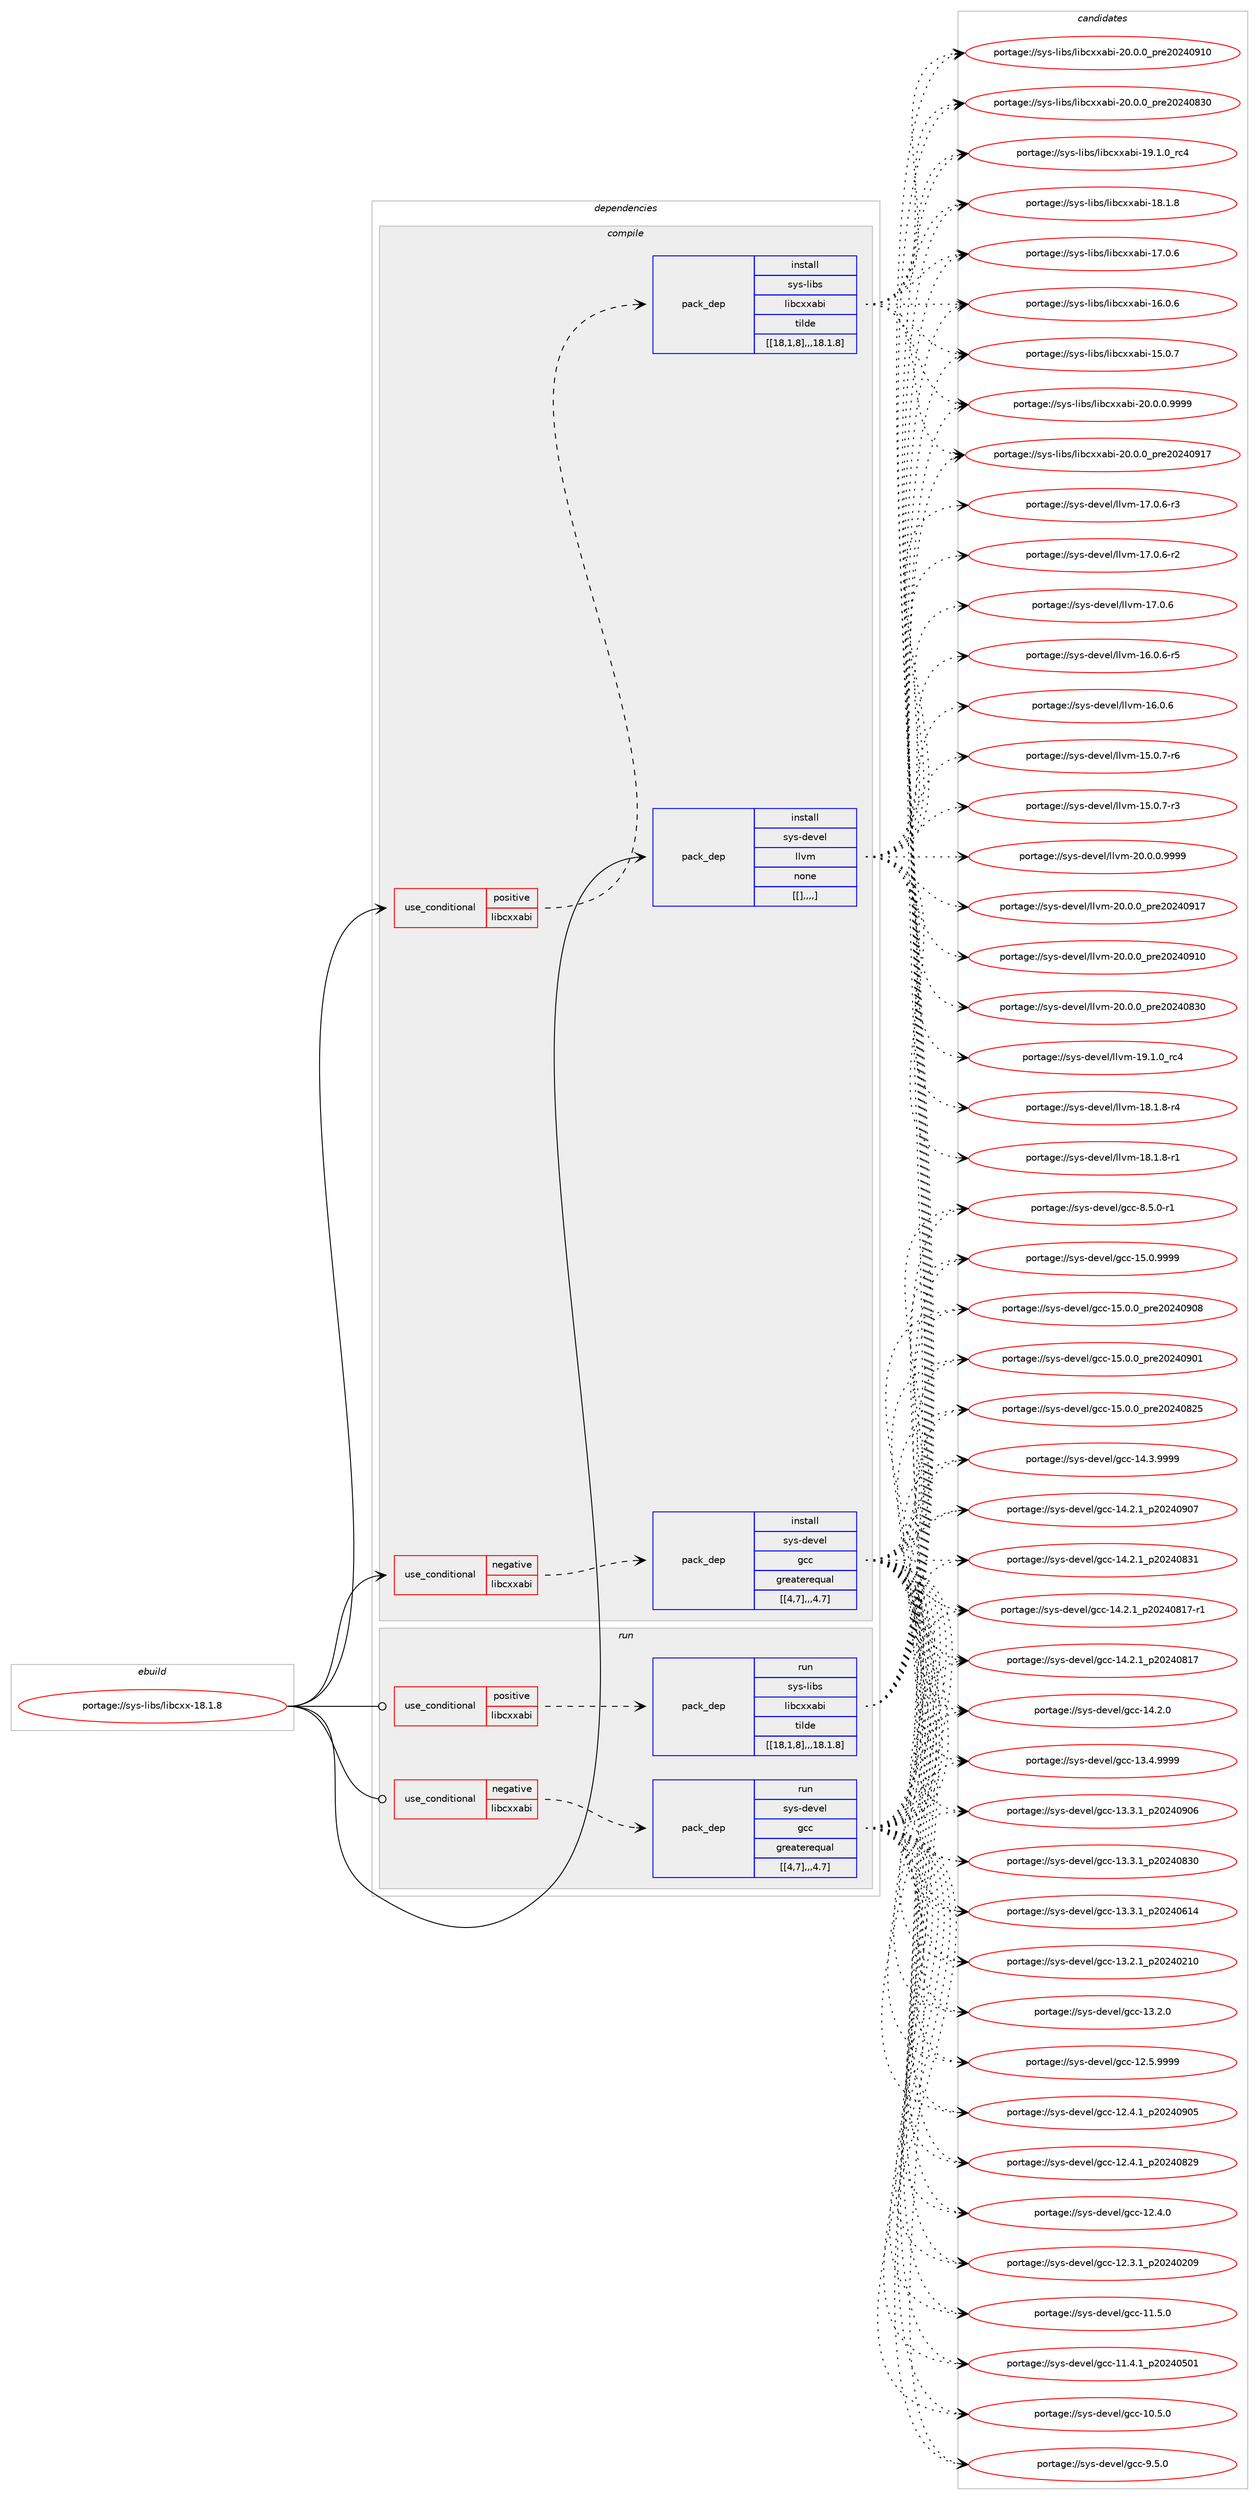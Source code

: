 digraph prolog {

# *************
# Graph options
# *************

newrank=true;
concentrate=true;
compound=true;
graph [rankdir=LR,fontname=Helvetica,fontsize=10,ranksep=1.5];#, ranksep=2.5, nodesep=0.2];
edge  [arrowhead=vee];
node  [fontname=Helvetica,fontsize=10];

# **********
# The ebuild
# **********

subgraph cluster_leftcol {
color=gray;
label=<<i>ebuild</i>>;
id [label="portage://sys-libs/libcxx-18.1.8", color=red, width=4, href="../sys-libs/libcxx-18.1.8.svg"];
}

# ****************
# The dependencies
# ****************

subgraph cluster_midcol {
color=gray;
label=<<i>dependencies</i>>;
subgraph cluster_compile {
fillcolor="#eeeeee";
style=filled;
label=<<i>compile</i>>;
subgraph cond122256 {
dependency459095 [label=<<TABLE BORDER="0" CELLBORDER="1" CELLSPACING="0" CELLPADDING="4"><TR><TD ROWSPAN="3" CELLPADDING="10">use_conditional</TD></TR><TR><TD>negative</TD></TR><TR><TD>libcxxabi</TD></TR></TABLE>>, shape=none, color=red];
subgraph pack333725 {
dependency459096 [label=<<TABLE BORDER="0" CELLBORDER="1" CELLSPACING="0" CELLPADDING="4" WIDTH="220"><TR><TD ROWSPAN="6" CELLPADDING="30">pack_dep</TD></TR><TR><TD WIDTH="110">install</TD></TR><TR><TD>sys-devel</TD></TR><TR><TD>gcc</TD></TR><TR><TD>greaterequal</TD></TR><TR><TD>[[4,7],,,4.7]</TD></TR></TABLE>>, shape=none, color=blue];
}
dependency459095:e -> dependency459096:w [weight=20,style="dashed",arrowhead="vee"];
}
id:e -> dependency459095:w [weight=20,style="solid",arrowhead="vee"];
subgraph cond122257 {
dependency459097 [label=<<TABLE BORDER="0" CELLBORDER="1" CELLSPACING="0" CELLPADDING="4"><TR><TD ROWSPAN="3" CELLPADDING="10">use_conditional</TD></TR><TR><TD>positive</TD></TR><TR><TD>libcxxabi</TD></TR></TABLE>>, shape=none, color=red];
subgraph pack333726 {
dependency459098 [label=<<TABLE BORDER="0" CELLBORDER="1" CELLSPACING="0" CELLPADDING="4" WIDTH="220"><TR><TD ROWSPAN="6" CELLPADDING="30">pack_dep</TD></TR><TR><TD WIDTH="110">install</TD></TR><TR><TD>sys-libs</TD></TR><TR><TD>libcxxabi</TD></TR><TR><TD>tilde</TD></TR><TR><TD>[[18,1,8],,,18.1.8]</TD></TR></TABLE>>, shape=none, color=blue];
}
dependency459097:e -> dependency459098:w [weight=20,style="dashed",arrowhead="vee"];
}
id:e -> dependency459097:w [weight=20,style="solid",arrowhead="vee"];
subgraph pack333727 {
dependency459099 [label=<<TABLE BORDER="0" CELLBORDER="1" CELLSPACING="0" CELLPADDING="4" WIDTH="220"><TR><TD ROWSPAN="6" CELLPADDING="30">pack_dep</TD></TR><TR><TD WIDTH="110">install</TD></TR><TR><TD>sys-devel</TD></TR><TR><TD>llvm</TD></TR><TR><TD>none</TD></TR><TR><TD>[[],,,,]</TD></TR></TABLE>>, shape=none, color=blue];
}
id:e -> dependency459099:w [weight=20,style="solid",arrowhead="vee"];
}
subgraph cluster_compileandrun {
fillcolor="#eeeeee";
style=filled;
label=<<i>compile and run</i>>;
}
subgraph cluster_run {
fillcolor="#eeeeee";
style=filled;
label=<<i>run</i>>;
subgraph cond122258 {
dependency459100 [label=<<TABLE BORDER="0" CELLBORDER="1" CELLSPACING="0" CELLPADDING="4"><TR><TD ROWSPAN="3" CELLPADDING="10">use_conditional</TD></TR><TR><TD>negative</TD></TR><TR><TD>libcxxabi</TD></TR></TABLE>>, shape=none, color=red];
subgraph pack333728 {
dependency459101 [label=<<TABLE BORDER="0" CELLBORDER="1" CELLSPACING="0" CELLPADDING="4" WIDTH="220"><TR><TD ROWSPAN="6" CELLPADDING="30">pack_dep</TD></TR><TR><TD WIDTH="110">run</TD></TR><TR><TD>sys-devel</TD></TR><TR><TD>gcc</TD></TR><TR><TD>greaterequal</TD></TR><TR><TD>[[4,7],,,4.7]</TD></TR></TABLE>>, shape=none, color=blue];
}
dependency459100:e -> dependency459101:w [weight=20,style="dashed",arrowhead="vee"];
}
id:e -> dependency459100:w [weight=20,style="solid",arrowhead="odot"];
subgraph cond122259 {
dependency459102 [label=<<TABLE BORDER="0" CELLBORDER="1" CELLSPACING="0" CELLPADDING="4"><TR><TD ROWSPAN="3" CELLPADDING="10">use_conditional</TD></TR><TR><TD>positive</TD></TR><TR><TD>libcxxabi</TD></TR></TABLE>>, shape=none, color=red];
subgraph pack333729 {
dependency459103 [label=<<TABLE BORDER="0" CELLBORDER="1" CELLSPACING="0" CELLPADDING="4" WIDTH="220"><TR><TD ROWSPAN="6" CELLPADDING="30">pack_dep</TD></TR><TR><TD WIDTH="110">run</TD></TR><TR><TD>sys-libs</TD></TR><TR><TD>libcxxabi</TD></TR><TR><TD>tilde</TD></TR><TR><TD>[[18,1,8],,,18.1.8]</TD></TR></TABLE>>, shape=none, color=blue];
}
dependency459102:e -> dependency459103:w [weight=20,style="dashed",arrowhead="vee"];
}
id:e -> dependency459102:w [weight=20,style="solid",arrowhead="odot"];
}
}

# **************
# The candidates
# **************

subgraph cluster_choices {
rank=same;
color=gray;
label=<<i>candidates</i>>;

subgraph choice333725 {
color=black;
nodesep=1;
choice1151211154510010111810110847103999945495346484657575757 [label="portage://sys-devel/gcc-15.0.9999", color=red, width=4,href="../sys-devel/gcc-15.0.9999.svg"];
choice1151211154510010111810110847103999945495346484648951121141015048505248574856 [label="portage://sys-devel/gcc-15.0.0_pre20240908", color=red, width=4,href="../sys-devel/gcc-15.0.0_pre20240908.svg"];
choice1151211154510010111810110847103999945495346484648951121141015048505248574849 [label="portage://sys-devel/gcc-15.0.0_pre20240901", color=red, width=4,href="../sys-devel/gcc-15.0.0_pre20240901.svg"];
choice1151211154510010111810110847103999945495346484648951121141015048505248565053 [label="portage://sys-devel/gcc-15.0.0_pre20240825", color=red, width=4,href="../sys-devel/gcc-15.0.0_pre20240825.svg"];
choice1151211154510010111810110847103999945495246514657575757 [label="portage://sys-devel/gcc-14.3.9999", color=red, width=4,href="../sys-devel/gcc-14.3.9999.svg"];
choice1151211154510010111810110847103999945495246504649951125048505248574855 [label="portage://sys-devel/gcc-14.2.1_p20240907", color=red, width=4,href="../sys-devel/gcc-14.2.1_p20240907.svg"];
choice1151211154510010111810110847103999945495246504649951125048505248565149 [label="portage://sys-devel/gcc-14.2.1_p20240831", color=red, width=4,href="../sys-devel/gcc-14.2.1_p20240831.svg"];
choice11512111545100101118101108471039999454952465046499511250485052485649554511449 [label="portage://sys-devel/gcc-14.2.1_p20240817-r1", color=red, width=4,href="../sys-devel/gcc-14.2.1_p20240817-r1.svg"];
choice1151211154510010111810110847103999945495246504649951125048505248564955 [label="portage://sys-devel/gcc-14.2.1_p20240817", color=red, width=4,href="../sys-devel/gcc-14.2.1_p20240817.svg"];
choice1151211154510010111810110847103999945495246504648 [label="portage://sys-devel/gcc-14.2.0", color=red, width=4,href="../sys-devel/gcc-14.2.0.svg"];
choice1151211154510010111810110847103999945495146524657575757 [label="portage://sys-devel/gcc-13.4.9999", color=red, width=4,href="../sys-devel/gcc-13.4.9999.svg"];
choice1151211154510010111810110847103999945495146514649951125048505248574854 [label="portage://sys-devel/gcc-13.3.1_p20240906", color=red, width=4,href="../sys-devel/gcc-13.3.1_p20240906.svg"];
choice1151211154510010111810110847103999945495146514649951125048505248565148 [label="portage://sys-devel/gcc-13.3.1_p20240830", color=red, width=4,href="../sys-devel/gcc-13.3.1_p20240830.svg"];
choice1151211154510010111810110847103999945495146514649951125048505248544952 [label="portage://sys-devel/gcc-13.3.1_p20240614", color=red, width=4,href="../sys-devel/gcc-13.3.1_p20240614.svg"];
choice1151211154510010111810110847103999945495146504649951125048505248504948 [label="portage://sys-devel/gcc-13.2.1_p20240210", color=red, width=4,href="../sys-devel/gcc-13.2.1_p20240210.svg"];
choice1151211154510010111810110847103999945495146504648 [label="portage://sys-devel/gcc-13.2.0", color=red, width=4,href="../sys-devel/gcc-13.2.0.svg"];
choice1151211154510010111810110847103999945495046534657575757 [label="portage://sys-devel/gcc-12.5.9999", color=red, width=4,href="../sys-devel/gcc-12.5.9999.svg"];
choice1151211154510010111810110847103999945495046524649951125048505248574853 [label="portage://sys-devel/gcc-12.4.1_p20240905", color=red, width=4,href="../sys-devel/gcc-12.4.1_p20240905.svg"];
choice1151211154510010111810110847103999945495046524649951125048505248565057 [label="portage://sys-devel/gcc-12.4.1_p20240829", color=red, width=4,href="../sys-devel/gcc-12.4.1_p20240829.svg"];
choice1151211154510010111810110847103999945495046524648 [label="portage://sys-devel/gcc-12.4.0", color=red, width=4,href="../sys-devel/gcc-12.4.0.svg"];
choice1151211154510010111810110847103999945495046514649951125048505248504857 [label="portage://sys-devel/gcc-12.3.1_p20240209", color=red, width=4,href="../sys-devel/gcc-12.3.1_p20240209.svg"];
choice1151211154510010111810110847103999945494946534648 [label="portage://sys-devel/gcc-11.5.0", color=red, width=4,href="../sys-devel/gcc-11.5.0.svg"];
choice1151211154510010111810110847103999945494946524649951125048505248534849 [label="portage://sys-devel/gcc-11.4.1_p20240501", color=red, width=4,href="../sys-devel/gcc-11.4.1_p20240501.svg"];
choice1151211154510010111810110847103999945494846534648 [label="portage://sys-devel/gcc-10.5.0", color=red, width=4,href="../sys-devel/gcc-10.5.0.svg"];
choice11512111545100101118101108471039999455746534648 [label="portage://sys-devel/gcc-9.5.0", color=red, width=4,href="../sys-devel/gcc-9.5.0.svg"];
choice115121115451001011181011084710399994556465346484511449 [label="portage://sys-devel/gcc-8.5.0-r1", color=red, width=4,href="../sys-devel/gcc-8.5.0-r1.svg"];
dependency459096:e -> choice1151211154510010111810110847103999945495346484657575757:w [style=dotted,weight="100"];
dependency459096:e -> choice1151211154510010111810110847103999945495346484648951121141015048505248574856:w [style=dotted,weight="100"];
dependency459096:e -> choice1151211154510010111810110847103999945495346484648951121141015048505248574849:w [style=dotted,weight="100"];
dependency459096:e -> choice1151211154510010111810110847103999945495346484648951121141015048505248565053:w [style=dotted,weight="100"];
dependency459096:e -> choice1151211154510010111810110847103999945495246514657575757:w [style=dotted,weight="100"];
dependency459096:e -> choice1151211154510010111810110847103999945495246504649951125048505248574855:w [style=dotted,weight="100"];
dependency459096:e -> choice1151211154510010111810110847103999945495246504649951125048505248565149:w [style=dotted,weight="100"];
dependency459096:e -> choice11512111545100101118101108471039999454952465046499511250485052485649554511449:w [style=dotted,weight="100"];
dependency459096:e -> choice1151211154510010111810110847103999945495246504649951125048505248564955:w [style=dotted,weight="100"];
dependency459096:e -> choice1151211154510010111810110847103999945495246504648:w [style=dotted,weight="100"];
dependency459096:e -> choice1151211154510010111810110847103999945495146524657575757:w [style=dotted,weight="100"];
dependency459096:e -> choice1151211154510010111810110847103999945495146514649951125048505248574854:w [style=dotted,weight="100"];
dependency459096:e -> choice1151211154510010111810110847103999945495146514649951125048505248565148:w [style=dotted,weight="100"];
dependency459096:e -> choice1151211154510010111810110847103999945495146514649951125048505248544952:w [style=dotted,weight="100"];
dependency459096:e -> choice1151211154510010111810110847103999945495146504649951125048505248504948:w [style=dotted,weight="100"];
dependency459096:e -> choice1151211154510010111810110847103999945495146504648:w [style=dotted,weight="100"];
dependency459096:e -> choice1151211154510010111810110847103999945495046534657575757:w [style=dotted,weight="100"];
dependency459096:e -> choice1151211154510010111810110847103999945495046524649951125048505248574853:w [style=dotted,weight="100"];
dependency459096:e -> choice1151211154510010111810110847103999945495046524649951125048505248565057:w [style=dotted,weight="100"];
dependency459096:e -> choice1151211154510010111810110847103999945495046524648:w [style=dotted,weight="100"];
dependency459096:e -> choice1151211154510010111810110847103999945495046514649951125048505248504857:w [style=dotted,weight="100"];
dependency459096:e -> choice1151211154510010111810110847103999945494946534648:w [style=dotted,weight="100"];
dependency459096:e -> choice1151211154510010111810110847103999945494946524649951125048505248534849:w [style=dotted,weight="100"];
dependency459096:e -> choice1151211154510010111810110847103999945494846534648:w [style=dotted,weight="100"];
dependency459096:e -> choice11512111545100101118101108471039999455746534648:w [style=dotted,weight="100"];
dependency459096:e -> choice115121115451001011181011084710399994556465346484511449:w [style=dotted,weight="100"];
}
subgraph choice333726 {
color=black;
nodesep=1;
choice11512111545108105981154710810598991201209798105455048464846484657575757 [label="portage://sys-libs/libcxxabi-20.0.0.9999", color=red, width=4,href="../sys-libs/libcxxabi-20.0.0.9999.svg"];
choice1151211154510810598115471081059899120120979810545504846484648951121141015048505248574955 [label="portage://sys-libs/libcxxabi-20.0.0_pre20240917", color=red, width=4,href="../sys-libs/libcxxabi-20.0.0_pre20240917.svg"];
choice1151211154510810598115471081059899120120979810545504846484648951121141015048505248574948 [label="portage://sys-libs/libcxxabi-20.0.0_pre20240910", color=red, width=4,href="../sys-libs/libcxxabi-20.0.0_pre20240910.svg"];
choice1151211154510810598115471081059899120120979810545504846484648951121141015048505248565148 [label="portage://sys-libs/libcxxabi-20.0.0_pre20240830", color=red, width=4,href="../sys-libs/libcxxabi-20.0.0_pre20240830.svg"];
choice1151211154510810598115471081059899120120979810545495746494648951149952 [label="portage://sys-libs/libcxxabi-19.1.0_rc4", color=red, width=4,href="../sys-libs/libcxxabi-19.1.0_rc4.svg"];
choice1151211154510810598115471081059899120120979810545495646494656 [label="portage://sys-libs/libcxxabi-18.1.8", color=red, width=4,href="../sys-libs/libcxxabi-18.1.8.svg"];
choice1151211154510810598115471081059899120120979810545495546484654 [label="portage://sys-libs/libcxxabi-17.0.6", color=red, width=4,href="../sys-libs/libcxxabi-17.0.6.svg"];
choice1151211154510810598115471081059899120120979810545495446484654 [label="portage://sys-libs/libcxxabi-16.0.6", color=red, width=4,href="../sys-libs/libcxxabi-16.0.6.svg"];
choice1151211154510810598115471081059899120120979810545495346484655 [label="portage://sys-libs/libcxxabi-15.0.7", color=red, width=4,href="../sys-libs/libcxxabi-15.0.7.svg"];
dependency459098:e -> choice11512111545108105981154710810598991201209798105455048464846484657575757:w [style=dotted,weight="100"];
dependency459098:e -> choice1151211154510810598115471081059899120120979810545504846484648951121141015048505248574955:w [style=dotted,weight="100"];
dependency459098:e -> choice1151211154510810598115471081059899120120979810545504846484648951121141015048505248574948:w [style=dotted,weight="100"];
dependency459098:e -> choice1151211154510810598115471081059899120120979810545504846484648951121141015048505248565148:w [style=dotted,weight="100"];
dependency459098:e -> choice1151211154510810598115471081059899120120979810545495746494648951149952:w [style=dotted,weight="100"];
dependency459098:e -> choice1151211154510810598115471081059899120120979810545495646494656:w [style=dotted,weight="100"];
dependency459098:e -> choice1151211154510810598115471081059899120120979810545495546484654:w [style=dotted,weight="100"];
dependency459098:e -> choice1151211154510810598115471081059899120120979810545495446484654:w [style=dotted,weight="100"];
dependency459098:e -> choice1151211154510810598115471081059899120120979810545495346484655:w [style=dotted,weight="100"];
}
subgraph choice333727 {
color=black;
nodesep=1;
choice1151211154510010111810110847108108118109455048464846484657575757 [label="portage://sys-devel/llvm-20.0.0.9999", color=red, width=4,href="../sys-devel/llvm-20.0.0.9999.svg"];
choice115121115451001011181011084710810811810945504846484648951121141015048505248574955 [label="portage://sys-devel/llvm-20.0.0_pre20240917", color=red, width=4,href="../sys-devel/llvm-20.0.0_pre20240917.svg"];
choice115121115451001011181011084710810811810945504846484648951121141015048505248574948 [label="portage://sys-devel/llvm-20.0.0_pre20240910", color=red, width=4,href="../sys-devel/llvm-20.0.0_pre20240910.svg"];
choice115121115451001011181011084710810811810945504846484648951121141015048505248565148 [label="portage://sys-devel/llvm-20.0.0_pre20240830", color=red, width=4,href="../sys-devel/llvm-20.0.0_pre20240830.svg"];
choice115121115451001011181011084710810811810945495746494648951149952 [label="portage://sys-devel/llvm-19.1.0_rc4", color=red, width=4,href="../sys-devel/llvm-19.1.0_rc4.svg"];
choice1151211154510010111810110847108108118109454956464946564511452 [label="portage://sys-devel/llvm-18.1.8-r4", color=red, width=4,href="../sys-devel/llvm-18.1.8-r4.svg"];
choice1151211154510010111810110847108108118109454956464946564511449 [label="portage://sys-devel/llvm-18.1.8-r1", color=red, width=4,href="../sys-devel/llvm-18.1.8-r1.svg"];
choice1151211154510010111810110847108108118109454955464846544511451 [label="portage://sys-devel/llvm-17.0.6-r3", color=red, width=4,href="../sys-devel/llvm-17.0.6-r3.svg"];
choice1151211154510010111810110847108108118109454955464846544511450 [label="portage://sys-devel/llvm-17.0.6-r2", color=red, width=4,href="../sys-devel/llvm-17.0.6-r2.svg"];
choice115121115451001011181011084710810811810945495546484654 [label="portage://sys-devel/llvm-17.0.6", color=red, width=4,href="../sys-devel/llvm-17.0.6.svg"];
choice1151211154510010111810110847108108118109454954464846544511453 [label="portage://sys-devel/llvm-16.0.6-r5", color=red, width=4,href="../sys-devel/llvm-16.0.6-r5.svg"];
choice115121115451001011181011084710810811810945495446484654 [label="portage://sys-devel/llvm-16.0.6", color=red, width=4,href="../sys-devel/llvm-16.0.6.svg"];
choice1151211154510010111810110847108108118109454953464846554511454 [label="portage://sys-devel/llvm-15.0.7-r6", color=red, width=4,href="../sys-devel/llvm-15.0.7-r6.svg"];
choice1151211154510010111810110847108108118109454953464846554511451 [label="portage://sys-devel/llvm-15.0.7-r3", color=red, width=4,href="../sys-devel/llvm-15.0.7-r3.svg"];
dependency459099:e -> choice1151211154510010111810110847108108118109455048464846484657575757:w [style=dotted,weight="100"];
dependency459099:e -> choice115121115451001011181011084710810811810945504846484648951121141015048505248574955:w [style=dotted,weight="100"];
dependency459099:e -> choice115121115451001011181011084710810811810945504846484648951121141015048505248574948:w [style=dotted,weight="100"];
dependency459099:e -> choice115121115451001011181011084710810811810945504846484648951121141015048505248565148:w [style=dotted,weight="100"];
dependency459099:e -> choice115121115451001011181011084710810811810945495746494648951149952:w [style=dotted,weight="100"];
dependency459099:e -> choice1151211154510010111810110847108108118109454956464946564511452:w [style=dotted,weight="100"];
dependency459099:e -> choice1151211154510010111810110847108108118109454956464946564511449:w [style=dotted,weight="100"];
dependency459099:e -> choice1151211154510010111810110847108108118109454955464846544511451:w [style=dotted,weight="100"];
dependency459099:e -> choice1151211154510010111810110847108108118109454955464846544511450:w [style=dotted,weight="100"];
dependency459099:e -> choice115121115451001011181011084710810811810945495546484654:w [style=dotted,weight="100"];
dependency459099:e -> choice1151211154510010111810110847108108118109454954464846544511453:w [style=dotted,weight="100"];
dependency459099:e -> choice115121115451001011181011084710810811810945495446484654:w [style=dotted,weight="100"];
dependency459099:e -> choice1151211154510010111810110847108108118109454953464846554511454:w [style=dotted,weight="100"];
dependency459099:e -> choice1151211154510010111810110847108108118109454953464846554511451:w [style=dotted,weight="100"];
}
subgraph choice333728 {
color=black;
nodesep=1;
choice1151211154510010111810110847103999945495346484657575757 [label="portage://sys-devel/gcc-15.0.9999", color=red, width=4,href="../sys-devel/gcc-15.0.9999.svg"];
choice1151211154510010111810110847103999945495346484648951121141015048505248574856 [label="portage://sys-devel/gcc-15.0.0_pre20240908", color=red, width=4,href="../sys-devel/gcc-15.0.0_pre20240908.svg"];
choice1151211154510010111810110847103999945495346484648951121141015048505248574849 [label="portage://sys-devel/gcc-15.0.0_pre20240901", color=red, width=4,href="../sys-devel/gcc-15.0.0_pre20240901.svg"];
choice1151211154510010111810110847103999945495346484648951121141015048505248565053 [label="portage://sys-devel/gcc-15.0.0_pre20240825", color=red, width=4,href="../sys-devel/gcc-15.0.0_pre20240825.svg"];
choice1151211154510010111810110847103999945495246514657575757 [label="portage://sys-devel/gcc-14.3.9999", color=red, width=4,href="../sys-devel/gcc-14.3.9999.svg"];
choice1151211154510010111810110847103999945495246504649951125048505248574855 [label="portage://sys-devel/gcc-14.2.1_p20240907", color=red, width=4,href="../sys-devel/gcc-14.2.1_p20240907.svg"];
choice1151211154510010111810110847103999945495246504649951125048505248565149 [label="portage://sys-devel/gcc-14.2.1_p20240831", color=red, width=4,href="../sys-devel/gcc-14.2.1_p20240831.svg"];
choice11512111545100101118101108471039999454952465046499511250485052485649554511449 [label="portage://sys-devel/gcc-14.2.1_p20240817-r1", color=red, width=4,href="../sys-devel/gcc-14.2.1_p20240817-r1.svg"];
choice1151211154510010111810110847103999945495246504649951125048505248564955 [label="portage://sys-devel/gcc-14.2.1_p20240817", color=red, width=4,href="../sys-devel/gcc-14.2.1_p20240817.svg"];
choice1151211154510010111810110847103999945495246504648 [label="portage://sys-devel/gcc-14.2.0", color=red, width=4,href="../sys-devel/gcc-14.2.0.svg"];
choice1151211154510010111810110847103999945495146524657575757 [label="portage://sys-devel/gcc-13.4.9999", color=red, width=4,href="../sys-devel/gcc-13.4.9999.svg"];
choice1151211154510010111810110847103999945495146514649951125048505248574854 [label="portage://sys-devel/gcc-13.3.1_p20240906", color=red, width=4,href="../sys-devel/gcc-13.3.1_p20240906.svg"];
choice1151211154510010111810110847103999945495146514649951125048505248565148 [label="portage://sys-devel/gcc-13.3.1_p20240830", color=red, width=4,href="../sys-devel/gcc-13.3.1_p20240830.svg"];
choice1151211154510010111810110847103999945495146514649951125048505248544952 [label="portage://sys-devel/gcc-13.3.1_p20240614", color=red, width=4,href="../sys-devel/gcc-13.3.1_p20240614.svg"];
choice1151211154510010111810110847103999945495146504649951125048505248504948 [label="portage://sys-devel/gcc-13.2.1_p20240210", color=red, width=4,href="../sys-devel/gcc-13.2.1_p20240210.svg"];
choice1151211154510010111810110847103999945495146504648 [label="portage://sys-devel/gcc-13.2.0", color=red, width=4,href="../sys-devel/gcc-13.2.0.svg"];
choice1151211154510010111810110847103999945495046534657575757 [label="portage://sys-devel/gcc-12.5.9999", color=red, width=4,href="../sys-devel/gcc-12.5.9999.svg"];
choice1151211154510010111810110847103999945495046524649951125048505248574853 [label="portage://sys-devel/gcc-12.4.1_p20240905", color=red, width=4,href="../sys-devel/gcc-12.4.1_p20240905.svg"];
choice1151211154510010111810110847103999945495046524649951125048505248565057 [label="portage://sys-devel/gcc-12.4.1_p20240829", color=red, width=4,href="../sys-devel/gcc-12.4.1_p20240829.svg"];
choice1151211154510010111810110847103999945495046524648 [label="portage://sys-devel/gcc-12.4.0", color=red, width=4,href="../sys-devel/gcc-12.4.0.svg"];
choice1151211154510010111810110847103999945495046514649951125048505248504857 [label="portage://sys-devel/gcc-12.3.1_p20240209", color=red, width=4,href="../sys-devel/gcc-12.3.1_p20240209.svg"];
choice1151211154510010111810110847103999945494946534648 [label="portage://sys-devel/gcc-11.5.0", color=red, width=4,href="../sys-devel/gcc-11.5.0.svg"];
choice1151211154510010111810110847103999945494946524649951125048505248534849 [label="portage://sys-devel/gcc-11.4.1_p20240501", color=red, width=4,href="../sys-devel/gcc-11.4.1_p20240501.svg"];
choice1151211154510010111810110847103999945494846534648 [label="portage://sys-devel/gcc-10.5.0", color=red, width=4,href="../sys-devel/gcc-10.5.0.svg"];
choice11512111545100101118101108471039999455746534648 [label="portage://sys-devel/gcc-9.5.0", color=red, width=4,href="../sys-devel/gcc-9.5.0.svg"];
choice115121115451001011181011084710399994556465346484511449 [label="portage://sys-devel/gcc-8.5.0-r1", color=red, width=4,href="../sys-devel/gcc-8.5.0-r1.svg"];
dependency459101:e -> choice1151211154510010111810110847103999945495346484657575757:w [style=dotted,weight="100"];
dependency459101:e -> choice1151211154510010111810110847103999945495346484648951121141015048505248574856:w [style=dotted,weight="100"];
dependency459101:e -> choice1151211154510010111810110847103999945495346484648951121141015048505248574849:w [style=dotted,weight="100"];
dependency459101:e -> choice1151211154510010111810110847103999945495346484648951121141015048505248565053:w [style=dotted,weight="100"];
dependency459101:e -> choice1151211154510010111810110847103999945495246514657575757:w [style=dotted,weight="100"];
dependency459101:e -> choice1151211154510010111810110847103999945495246504649951125048505248574855:w [style=dotted,weight="100"];
dependency459101:e -> choice1151211154510010111810110847103999945495246504649951125048505248565149:w [style=dotted,weight="100"];
dependency459101:e -> choice11512111545100101118101108471039999454952465046499511250485052485649554511449:w [style=dotted,weight="100"];
dependency459101:e -> choice1151211154510010111810110847103999945495246504649951125048505248564955:w [style=dotted,weight="100"];
dependency459101:e -> choice1151211154510010111810110847103999945495246504648:w [style=dotted,weight="100"];
dependency459101:e -> choice1151211154510010111810110847103999945495146524657575757:w [style=dotted,weight="100"];
dependency459101:e -> choice1151211154510010111810110847103999945495146514649951125048505248574854:w [style=dotted,weight="100"];
dependency459101:e -> choice1151211154510010111810110847103999945495146514649951125048505248565148:w [style=dotted,weight="100"];
dependency459101:e -> choice1151211154510010111810110847103999945495146514649951125048505248544952:w [style=dotted,weight="100"];
dependency459101:e -> choice1151211154510010111810110847103999945495146504649951125048505248504948:w [style=dotted,weight="100"];
dependency459101:e -> choice1151211154510010111810110847103999945495146504648:w [style=dotted,weight="100"];
dependency459101:e -> choice1151211154510010111810110847103999945495046534657575757:w [style=dotted,weight="100"];
dependency459101:e -> choice1151211154510010111810110847103999945495046524649951125048505248574853:w [style=dotted,weight="100"];
dependency459101:e -> choice1151211154510010111810110847103999945495046524649951125048505248565057:w [style=dotted,weight="100"];
dependency459101:e -> choice1151211154510010111810110847103999945495046524648:w [style=dotted,weight="100"];
dependency459101:e -> choice1151211154510010111810110847103999945495046514649951125048505248504857:w [style=dotted,weight="100"];
dependency459101:e -> choice1151211154510010111810110847103999945494946534648:w [style=dotted,weight="100"];
dependency459101:e -> choice1151211154510010111810110847103999945494946524649951125048505248534849:w [style=dotted,weight="100"];
dependency459101:e -> choice1151211154510010111810110847103999945494846534648:w [style=dotted,weight="100"];
dependency459101:e -> choice11512111545100101118101108471039999455746534648:w [style=dotted,weight="100"];
dependency459101:e -> choice115121115451001011181011084710399994556465346484511449:w [style=dotted,weight="100"];
}
subgraph choice333729 {
color=black;
nodesep=1;
choice11512111545108105981154710810598991201209798105455048464846484657575757 [label="portage://sys-libs/libcxxabi-20.0.0.9999", color=red, width=4,href="../sys-libs/libcxxabi-20.0.0.9999.svg"];
choice1151211154510810598115471081059899120120979810545504846484648951121141015048505248574955 [label="portage://sys-libs/libcxxabi-20.0.0_pre20240917", color=red, width=4,href="../sys-libs/libcxxabi-20.0.0_pre20240917.svg"];
choice1151211154510810598115471081059899120120979810545504846484648951121141015048505248574948 [label="portage://sys-libs/libcxxabi-20.0.0_pre20240910", color=red, width=4,href="../sys-libs/libcxxabi-20.0.0_pre20240910.svg"];
choice1151211154510810598115471081059899120120979810545504846484648951121141015048505248565148 [label="portage://sys-libs/libcxxabi-20.0.0_pre20240830", color=red, width=4,href="../sys-libs/libcxxabi-20.0.0_pre20240830.svg"];
choice1151211154510810598115471081059899120120979810545495746494648951149952 [label="portage://sys-libs/libcxxabi-19.1.0_rc4", color=red, width=4,href="../sys-libs/libcxxabi-19.1.0_rc4.svg"];
choice1151211154510810598115471081059899120120979810545495646494656 [label="portage://sys-libs/libcxxabi-18.1.8", color=red, width=4,href="../sys-libs/libcxxabi-18.1.8.svg"];
choice1151211154510810598115471081059899120120979810545495546484654 [label="portage://sys-libs/libcxxabi-17.0.6", color=red, width=4,href="../sys-libs/libcxxabi-17.0.6.svg"];
choice1151211154510810598115471081059899120120979810545495446484654 [label="portage://sys-libs/libcxxabi-16.0.6", color=red, width=4,href="../sys-libs/libcxxabi-16.0.6.svg"];
choice1151211154510810598115471081059899120120979810545495346484655 [label="portage://sys-libs/libcxxabi-15.0.7", color=red, width=4,href="../sys-libs/libcxxabi-15.0.7.svg"];
dependency459103:e -> choice11512111545108105981154710810598991201209798105455048464846484657575757:w [style=dotted,weight="100"];
dependency459103:e -> choice1151211154510810598115471081059899120120979810545504846484648951121141015048505248574955:w [style=dotted,weight="100"];
dependency459103:e -> choice1151211154510810598115471081059899120120979810545504846484648951121141015048505248574948:w [style=dotted,weight="100"];
dependency459103:e -> choice1151211154510810598115471081059899120120979810545504846484648951121141015048505248565148:w [style=dotted,weight="100"];
dependency459103:e -> choice1151211154510810598115471081059899120120979810545495746494648951149952:w [style=dotted,weight="100"];
dependency459103:e -> choice1151211154510810598115471081059899120120979810545495646494656:w [style=dotted,weight="100"];
dependency459103:e -> choice1151211154510810598115471081059899120120979810545495546484654:w [style=dotted,weight="100"];
dependency459103:e -> choice1151211154510810598115471081059899120120979810545495446484654:w [style=dotted,weight="100"];
dependency459103:e -> choice1151211154510810598115471081059899120120979810545495346484655:w [style=dotted,weight="100"];
}
}

}
